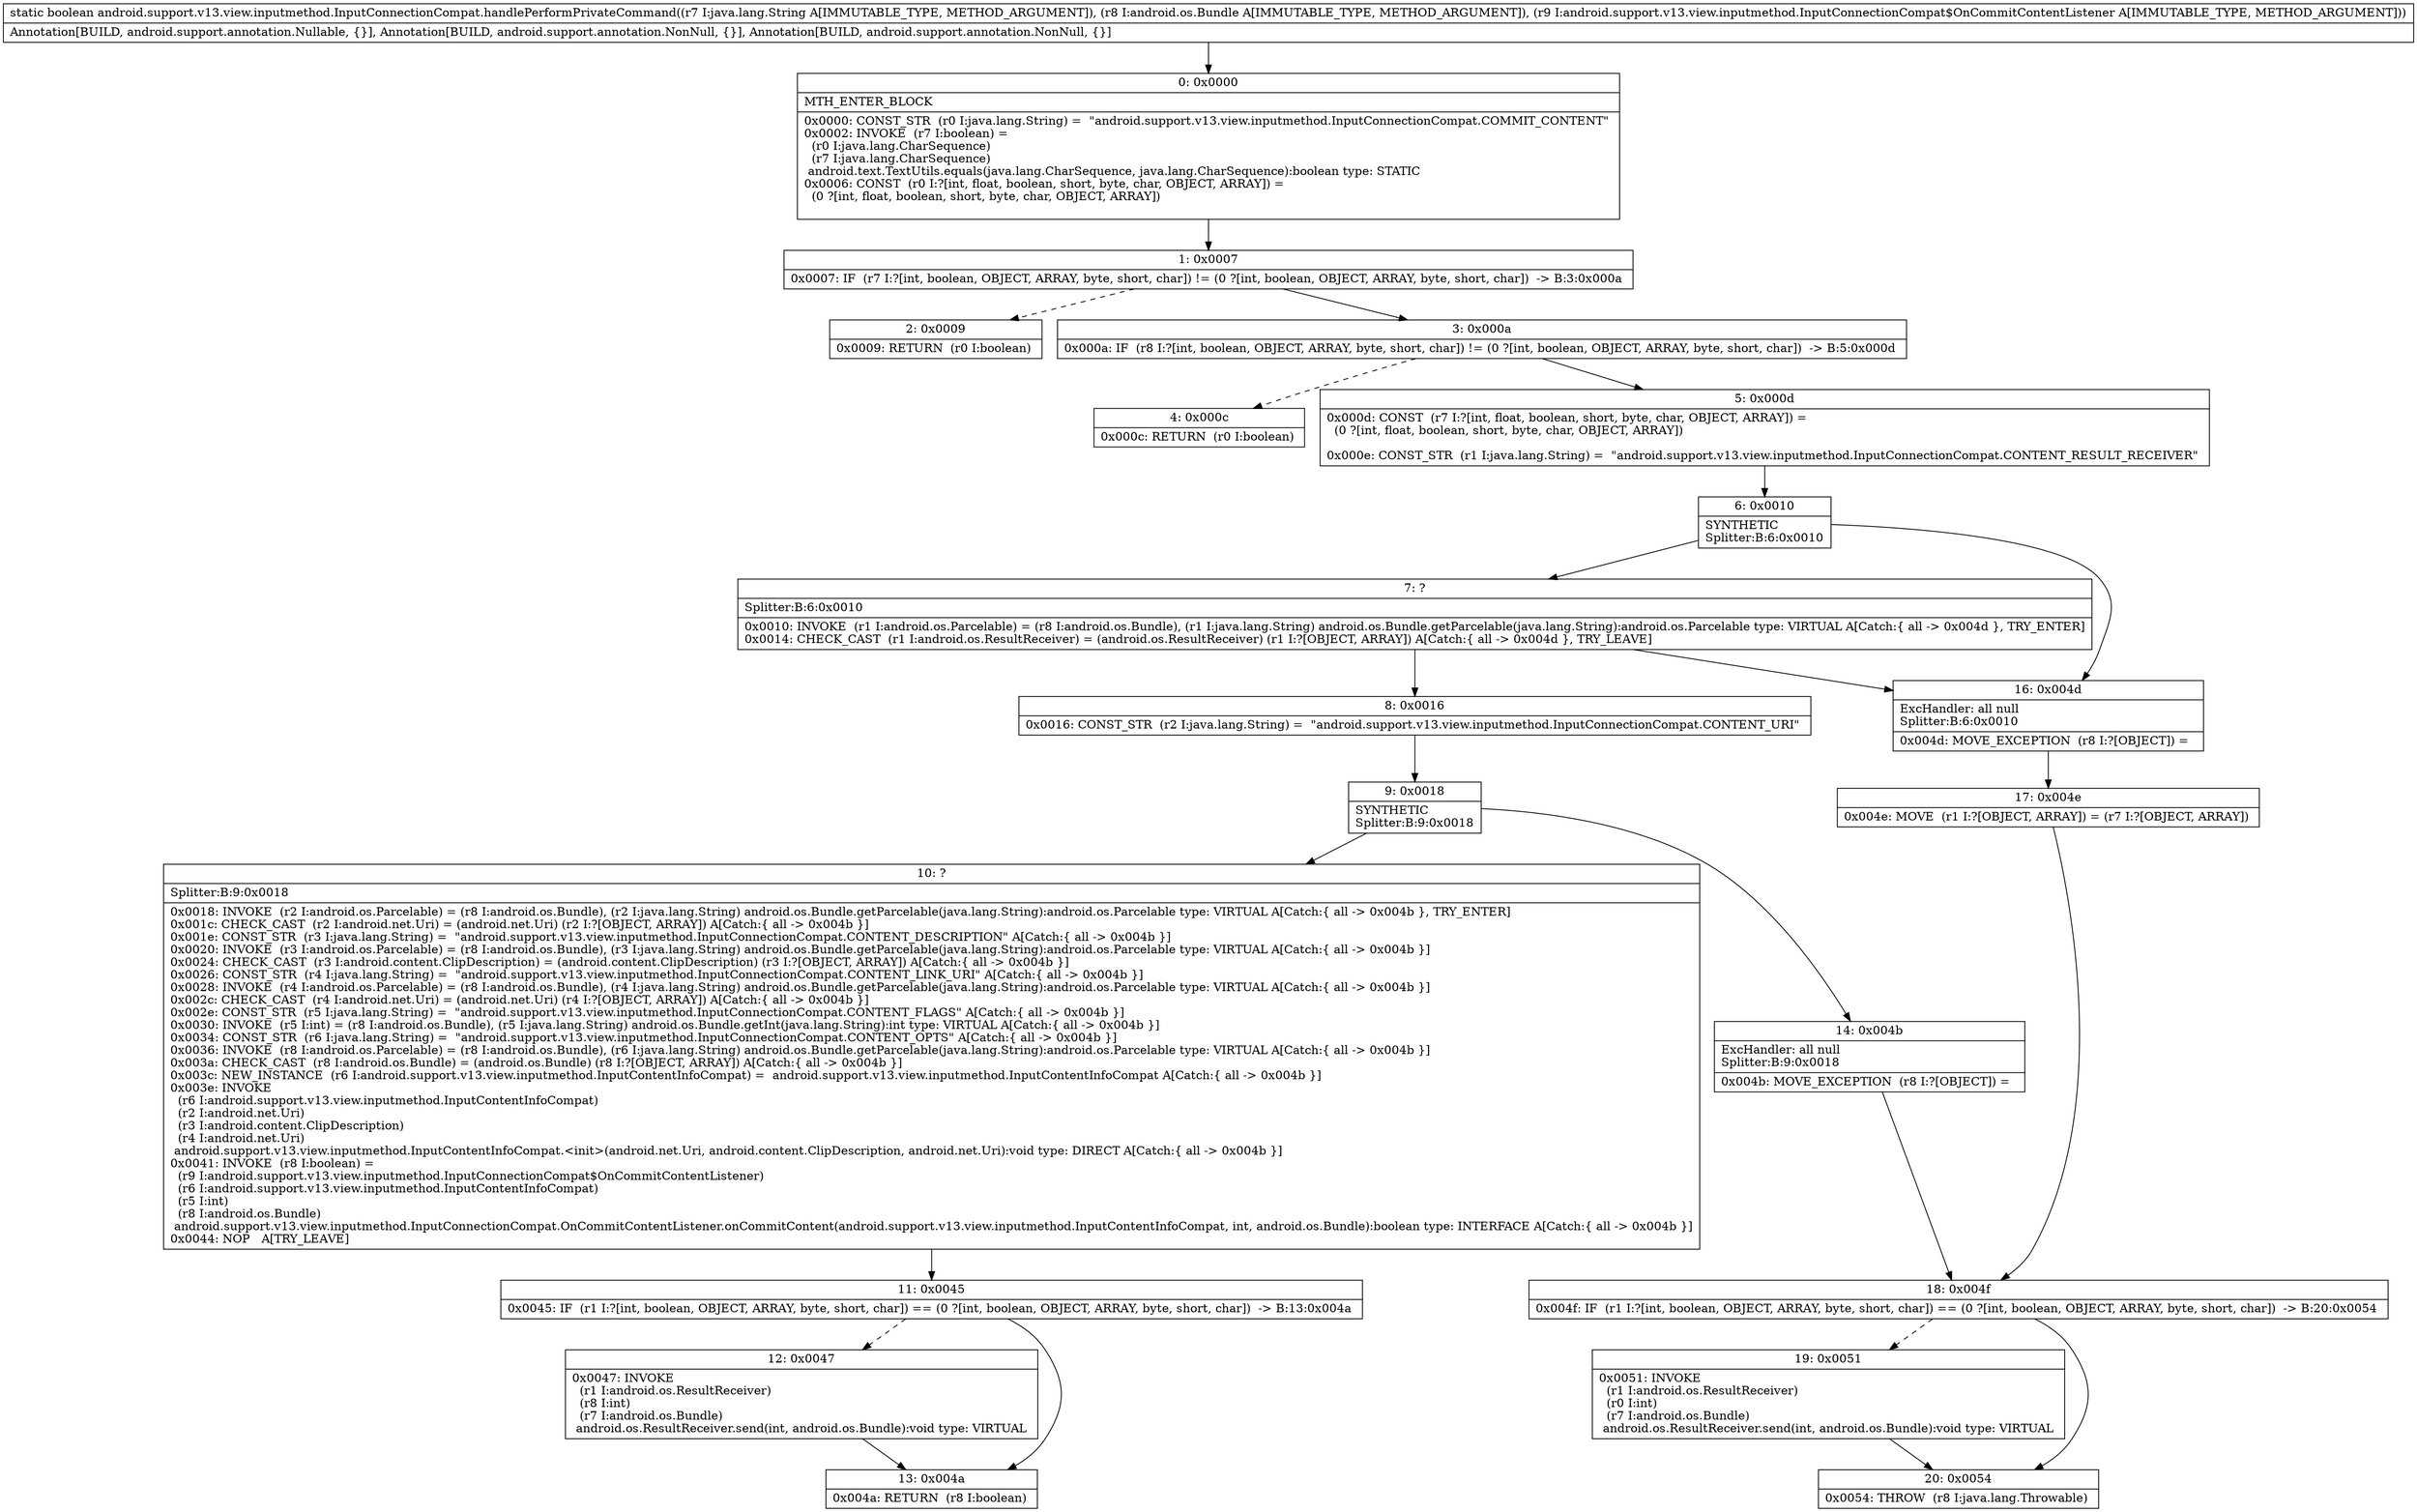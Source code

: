 digraph "CFG forandroid.support.v13.view.inputmethod.InputConnectionCompat.handlePerformPrivateCommand(Ljava\/lang\/String;Landroid\/os\/Bundle;Landroid\/support\/v13\/view\/inputmethod\/InputConnectionCompat$OnCommitContentListener;)Z" {
Node_0 [shape=record,label="{0\:\ 0x0000|MTH_ENTER_BLOCK\l|0x0000: CONST_STR  (r0 I:java.lang.String) =  \"android.support.v13.view.inputmethod.InputConnectionCompat.COMMIT_CONTENT\" \l0x0002: INVOKE  (r7 I:boolean) = \l  (r0 I:java.lang.CharSequence)\l  (r7 I:java.lang.CharSequence)\l android.text.TextUtils.equals(java.lang.CharSequence, java.lang.CharSequence):boolean type: STATIC \l0x0006: CONST  (r0 I:?[int, float, boolean, short, byte, char, OBJECT, ARRAY]) = \l  (0 ?[int, float, boolean, short, byte, char, OBJECT, ARRAY])\l \l}"];
Node_1 [shape=record,label="{1\:\ 0x0007|0x0007: IF  (r7 I:?[int, boolean, OBJECT, ARRAY, byte, short, char]) != (0 ?[int, boolean, OBJECT, ARRAY, byte, short, char])  \-\> B:3:0x000a \l}"];
Node_2 [shape=record,label="{2\:\ 0x0009|0x0009: RETURN  (r0 I:boolean) \l}"];
Node_3 [shape=record,label="{3\:\ 0x000a|0x000a: IF  (r8 I:?[int, boolean, OBJECT, ARRAY, byte, short, char]) != (0 ?[int, boolean, OBJECT, ARRAY, byte, short, char])  \-\> B:5:0x000d \l}"];
Node_4 [shape=record,label="{4\:\ 0x000c|0x000c: RETURN  (r0 I:boolean) \l}"];
Node_5 [shape=record,label="{5\:\ 0x000d|0x000d: CONST  (r7 I:?[int, float, boolean, short, byte, char, OBJECT, ARRAY]) = \l  (0 ?[int, float, boolean, short, byte, char, OBJECT, ARRAY])\l \l0x000e: CONST_STR  (r1 I:java.lang.String) =  \"android.support.v13.view.inputmethod.InputConnectionCompat.CONTENT_RESULT_RECEIVER\" \l}"];
Node_6 [shape=record,label="{6\:\ 0x0010|SYNTHETIC\lSplitter:B:6:0x0010\l}"];
Node_7 [shape=record,label="{7\:\ ?|Splitter:B:6:0x0010\l|0x0010: INVOKE  (r1 I:android.os.Parcelable) = (r8 I:android.os.Bundle), (r1 I:java.lang.String) android.os.Bundle.getParcelable(java.lang.String):android.os.Parcelable type: VIRTUAL A[Catch:\{ all \-\> 0x004d \}, TRY_ENTER]\l0x0014: CHECK_CAST  (r1 I:android.os.ResultReceiver) = (android.os.ResultReceiver) (r1 I:?[OBJECT, ARRAY]) A[Catch:\{ all \-\> 0x004d \}, TRY_LEAVE]\l}"];
Node_8 [shape=record,label="{8\:\ 0x0016|0x0016: CONST_STR  (r2 I:java.lang.String) =  \"android.support.v13.view.inputmethod.InputConnectionCompat.CONTENT_URI\" \l}"];
Node_9 [shape=record,label="{9\:\ 0x0018|SYNTHETIC\lSplitter:B:9:0x0018\l}"];
Node_10 [shape=record,label="{10\:\ ?|Splitter:B:9:0x0018\l|0x0018: INVOKE  (r2 I:android.os.Parcelable) = (r8 I:android.os.Bundle), (r2 I:java.lang.String) android.os.Bundle.getParcelable(java.lang.String):android.os.Parcelable type: VIRTUAL A[Catch:\{ all \-\> 0x004b \}, TRY_ENTER]\l0x001c: CHECK_CAST  (r2 I:android.net.Uri) = (android.net.Uri) (r2 I:?[OBJECT, ARRAY]) A[Catch:\{ all \-\> 0x004b \}]\l0x001e: CONST_STR  (r3 I:java.lang.String) =  \"android.support.v13.view.inputmethod.InputConnectionCompat.CONTENT_DESCRIPTION\" A[Catch:\{ all \-\> 0x004b \}]\l0x0020: INVOKE  (r3 I:android.os.Parcelable) = (r8 I:android.os.Bundle), (r3 I:java.lang.String) android.os.Bundle.getParcelable(java.lang.String):android.os.Parcelable type: VIRTUAL A[Catch:\{ all \-\> 0x004b \}]\l0x0024: CHECK_CAST  (r3 I:android.content.ClipDescription) = (android.content.ClipDescription) (r3 I:?[OBJECT, ARRAY]) A[Catch:\{ all \-\> 0x004b \}]\l0x0026: CONST_STR  (r4 I:java.lang.String) =  \"android.support.v13.view.inputmethod.InputConnectionCompat.CONTENT_LINK_URI\" A[Catch:\{ all \-\> 0x004b \}]\l0x0028: INVOKE  (r4 I:android.os.Parcelable) = (r8 I:android.os.Bundle), (r4 I:java.lang.String) android.os.Bundle.getParcelable(java.lang.String):android.os.Parcelable type: VIRTUAL A[Catch:\{ all \-\> 0x004b \}]\l0x002c: CHECK_CAST  (r4 I:android.net.Uri) = (android.net.Uri) (r4 I:?[OBJECT, ARRAY]) A[Catch:\{ all \-\> 0x004b \}]\l0x002e: CONST_STR  (r5 I:java.lang.String) =  \"android.support.v13.view.inputmethod.InputConnectionCompat.CONTENT_FLAGS\" A[Catch:\{ all \-\> 0x004b \}]\l0x0030: INVOKE  (r5 I:int) = (r8 I:android.os.Bundle), (r5 I:java.lang.String) android.os.Bundle.getInt(java.lang.String):int type: VIRTUAL A[Catch:\{ all \-\> 0x004b \}]\l0x0034: CONST_STR  (r6 I:java.lang.String) =  \"android.support.v13.view.inputmethod.InputConnectionCompat.CONTENT_OPTS\" A[Catch:\{ all \-\> 0x004b \}]\l0x0036: INVOKE  (r8 I:android.os.Parcelable) = (r8 I:android.os.Bundle), (r6 I:java.lang.String) android.os.Bundle.getParcelable(java.lang.String):android.os.Parcelable type: VIRTUAL A[Catch:\{ all \-\> 0x004b \}]\l0x003a: CHECK_CAST  (r8 I:android.os.Bundle) = (android.os.Bundle) (r8 I:?[OBJECT, ARRAY]) A[Catch:\{ all \-\> 0x004b \}]\l0x003c: NEW_INSTANCE  (r6 I:android.support.v13.view.inputmethod.InputContentInfoCompat) =  android.support.v13.view.inputmethod.InputContentInfoCompat A[Catch:\{ all \-\> 0x004b \}]\l0x003e: INVOKE  \l  (r6 I:android.support.v13.view.inputmethod.InputContentInfoCompat)\l  (r2 I:android.net.Uri)\l  (r3 I:android.content.ClipDescription)\l  (r4 I:android.net.Uri)\l android.support.v13.view.inputmethod.InputContentInfoCompat.\<init\>(android.net.Uri, android.content.ClipDescription, android.net.Uri):void type: DIRECT A[Catch:\{ all \-\> 0x004b \}]\l0x0041: INVOKE  (r8 I:boolean) = \l  (r9 I:android.support.v13.view.inputmethod.InputConnectionCompat$OnCommitContentListener)\l  (r6 I:android.support.v13.view.inputmethod.InputContentInfoCompat)\l  (r5 I:int)\l  (r8 I:android.os.Bundle)\l android.support.v13.view.inputmethod.InputConnectionCompat.OnCommitContentListener.onCommitContent(android.support.v13.view.inputmethod.InputContentInfoCompat, int, android.os.Bundle):boolean type: INTERFACE A[Catch:\{ all \-\> 0x004b \}]\l0x0044: NOP   A[TRY_LEAVE]\l}"];
Node_11 [shape=record,label="{11\:\ 0x0045|0x0045: IF  (r1 I:?[int, boolean, OBJECT, ARRAY, byte, short, char]) == (0 ?[int, boolean, OBJECT, ARRAY, byte, short, char])  \-\> B:13:0x004a \l}"];
Node_12 [shape=record,label="{12\:\ 0x0047|0x0047: INVOKE  \l  (r1 I:android.os.ResultReceiver)\l  (r8 I:int)\l  (r7 I:android.os.Bundle)\l android.os.ResultReceiver.send(int, android.os.Bundle):void type: VIRTUAL \l}"];
Node_13 [shape=record,label="{13\:\ 0x004a|0x004a: RETURN  (r8 I:boolean) \l}"];
Node_14 [shape=record,label="{14\:\ 0x004b|ExcHandler: all null\lSplitter:B:9:0x0018\l|0x004b: MOVE_EXCEPTION  (r8 I:?[OBJECT]) =  \l}"];
Node_16 [shape=record,label="{16\:\ 0x004d|ExcHandler: all null\lSplitter:B:6:0x0010\l|0x004d: MOVE_EXCEPTION  (r8 I:?[OBJECT]) =  \l}"];
Node_17 [shape=record,label="{17\:\ 0x004e|0x004e: MOVE  (r1 I:?[OBJECT, ARRAY]) = (r7 I:?[OBJECT, ARRAY]) \l}"];
Node_18 [shape=record,label="{18\:\ 0x004f|0x004f: IF  (r1 I:?[int, boolean, OBJECT, ARRAY, byte, short, char]) == (0 ?[int, boolean, OBJECT, ARRAY, byte, short, char])  \-\> B:20:0x0054 \l}"];
Node_19 [shape=record,label="{19\:\ 0x0051|0x0051: INVOKE  \l  (r1 I:android.os.ResultReceiver)\l  (r0 I:int)\l  (r7 I:android.os.Bundle)\l android.os.ResultReceiver.send(int, android.os.Bundle):void type: VIRTUAL \l}"];
Node_20 [shape=record,label="{20\:\ 0x0054|0x0054: THROW  (r8 I:java.lang.Throwable) \l}"];
MethodNode[shape=record,label="{static boolean android.support.v13.view.inputmethod.InputConnectionCompat.handlePerformPrivateCommand((r7 I:java.lang.String A[IMMUTABLE_TYPE, METHOD_ARGUMENT]), (r8 I:android.os.Bundle A[IMMUTABLE_TYPE, METHOD_ARGUMENT]), (r9 I:android.support.v13.view.inputmethod.InputConnectionCompat$OnCommitContentListener A[IMMUTABLE_TYPE, METHOD_ARGUMENT]))  | Annotation[BUILD, android.support.annotation.Nullable, \{\}], Annotation[BUILD, android.support.annotation.NonNull, \{\}], Annotation[BUILD, android.support.annotation.NonNull, \{\}]\l}"];
MethodNode -> Node_0;
Node_0 -> Node_1;
Node_1 -> Node_2[style=dashed];
Node_1 -> Node_3;
Node_3 -> Node_4[style=dashed];
Node_3 -> Node_5;
Node_5 -> Node_6;
Node_6 -> Node_7;
Node_6 -> Node_16;
Node_7 -> Node_8;
Node_7 -> Node_16;
Node_8 -> Node_9;
Node_9 -> Node_10;
Node_9 -> Node_14;
Node_10 -> Node_11;
Node_11 -> Node_12[style=dashed];
Node_11 -> Node_13;
Node_12 -> Node_13;
Node_14 -> Node_18;
Node_16 -> Node_17;
Node_17 -> Node_18;
Node_18 -> Node_19[style=dashed];
Node_18 -> Node_20;
Node_19 -> Node_20;
}

